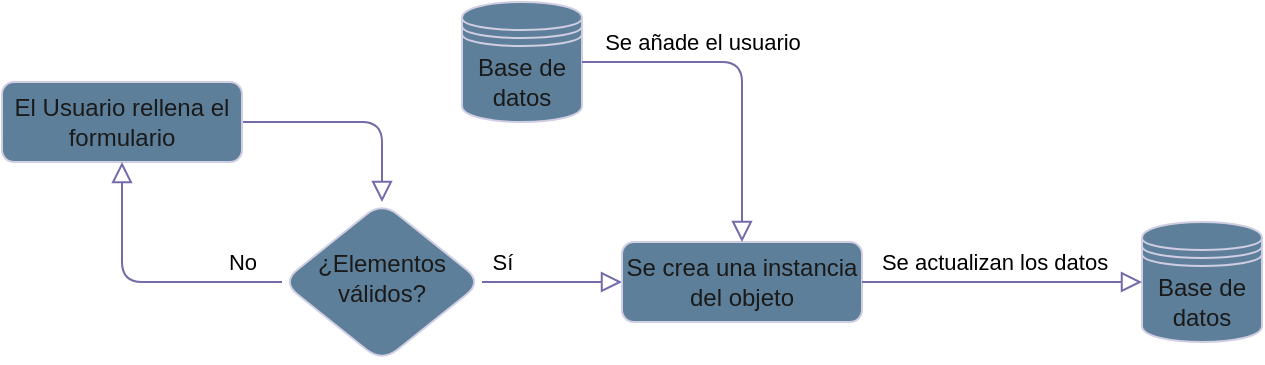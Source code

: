 <mxfile version="26.0.16">
  <diagram id="C5RBs43oDa-KdzZeNtuy" name="Page-1">
    <mxGraphModel dx="811" dy="473" grid="0" gridSize="10" guides="1" tooltips="1" connect="1" arrows="1" fold="1" page="1" pageScale="1" pageWidth="1169" pageHeight="827" background="none" math="0" shadow="0">
      <root>
        <mxCell id="WIyWlLk6GJQsqaUBKTNV-0" />
        <mxCell id="WIyWlLk6GJQsqaUBKTNV-1" parent="WIyWlLk6GJQsqaUBKTNV-0" />
        <mxCell id="WIyWlLk6GJQsqaUBKTNV-2" value="" style="rounded=1;html=1;jettySize=auto;orthogonalLoop=1;fontSize=11;endArrow=block;endFill=0;endSize=8;strokeWidth=1;shadow=0;labelBackgroundColor=none;edgeStyle=orthogonalEdgeStyle;strokeColor=#736CA8;fontColor=default;" parent="WIyWlLk6GJQsqaUBKTNV-1" source="WIyWlLk6GJQsqaUBKTNV-3" target="WIyWlLk6GJQsqaUBKTNV-6" edge="1">
          <mxGeometry relative="1" as="geometry" />
        </mxCell>
        <mxCell id="WIyWlLk6GJQsqaUBKTNV-3" value="El Usuario rellena el formulario" style="rounded=1;whiteSpace=wrap;html=1;fontSize=12;glass=0;strokeWidth=1;shadow=0;labelBackgroundColor=none;fillColor=#5D7F99;strokeColor=#D0CEE2;fontColor=#1A1A1A;" parent="WIyWlLk6GJQsqaUBKTNV-1" vertex="1">
          <mxGeometry x="270" y="363" width="120" height="40" as="geometry" />
        </mxCell>
        <mxCell id="WIyWlLk6GJQsqaUBKTNV-4" value="Sí" style="rounded=1;html=1;jettySize=auto;orthogonalLoop=1;fontSize=11;endArrow=block;endFill=0;endSize=8;strokeWidth=1;shadow=0;labelBackgroundColor=none;edgeStyle=orthogonalEdgeStyle;strokeColor=#736CA8;fontColor=default;" parent="WIyWlLk6GJQsqaUBKTNV-1" source="WIyWlLk6GJQsqaUBKTNV-6" edge="1">
          <mxGeometry x="-0.714" y="10" relative="1" as="geometry">
            <mxPoint as="offset" />
            <mxPoint x="580" y="463" as="targetPoint" />
          </mxGeometry>
        </mxCell>
        <mxCell id="WIyWlLk6GJQsqaUBKTNV-5" value="No" style="edgeStyle=orthogonalEdgeStyle;rounded=1;html=1;jettySize=auto;orthogonalLoop=1;fontSize=11;endArrow=block;endFill=0;endSize=8;strokeWidth=1;shadow=0;labelBackgroundColor=none;strokeColor=#736CA8;fontColor=default;entryX=0.5;entryY=1;entryDx=0;entryDy=0;" parent="WIyWlLk6GJQsqaUBKTNV-1" source="WIyWlLk6GJQsqaUBKTNV-6" target="WIyWlLk6GJQsqaUBKTNV-3" edge="1">
          <mxGeometry x="-0.714" y="-10" relative="1" as="geometry">
            <mxPoint as="offset" />
          </mxGeometry>
        </mxCell>
        <mxCell id="WIyWlLk6GJQsqaUBKTNV-6" value="¿Elementos&lt;div&gt;válidos?&lt;/div&gt;" style="rhombus;whiteSpace=wrap;html=1;shadow=0;fontFamily=Helvetica;fontSize=12;align=center;strokeWidth=1;spacing=6;spacingTop=-4;labelBackgroundColor=none;fillColor=#5D7F99;strokeColor=#D0CEE2;fontColor=#1A1A1A;rounded=1;" parent="WIyWlLk6GJQsqaUBKTNV-1" vertex="1">
          <mxGeometry x="410" y="423" width="100" height="80" as="geometry" />
        </mxCell>
        <mxCell id="WIyWlLk6GJQsqaUBKTNV-11" value="Se crea una instancia del objeto" style="rounded=1;whiteSpace=wrap;html=1;fontSize=12;glass=0;strokeWidth=1;shadow=0;labelBackgroundColor=none;fillColor=#5D7F99;strokeColor=#D0CEE2;fontColor=#1A1A1A;" parent="WIyWlLk6GJQsqaUBKTNV-1" vertex="1">
          <mxGeometry x="580" y="443" width="120" height="40" as="geometry" />
        </mxCell>
        <mxCell id="6u8F5dvvLnZfu8jKy_S6-0" value="Base de datos" style="shape=datastore;whiteSpace=wrap;html=1;strokeColor=#D0CEE2;fontColor=#1A1A1A;fillColor=#5D7F99;labelBackgroundColor=none;" parent="WIyWlLk6GJQsqaUBKTNV-1" vertex="1">
          <mxGeometry x="500" y="323" width="60" height="60" as="geometry" />
        </mxCell>
        <mxCell id="6u8F5dvvLnZfu8jKy_S6-34" value="Se añade el usuario" style="rounded=1;html=1;jettySize=auto;orthogonalLoop=1;fontSize=11;endArrow=block;endFill=0;endSize=8;strokeWidth=1;shadow=0;labelBackgroundColor=none;edgeStyle=orthogonalEdgeStyle;strokeColor=#736CA8;fontColor=default;exitX=1;exitY=0.5;exitDx=0;exitDy=0;entryX=0.5;entryY=0;entryDx=0;entryDy=0;" parent="WIyWlLk6GJQsqaUBKTNV-1" source="6u8F5dvvLnZfu8jKy_S6-0" target="WIyWlLk6GJQsqaUBKTNV-11" edge="1">
          <mxGeometry x="-0.294" y="10" relative="1" as="geometry">
            <mxPoint as="offset" />
            <mxPoint x="520" y="473" as="sourcePoint" />
            <mxPoint x="590" y="473" as="targetPoint" />
          </mxGeometry>
        </mxCell>
        <mxCell id="6u8F5dvvLnZfu8jKy_S6-35" value="Base de datos" style="shape=datastore;whiteSpace=wrap;html=1;strokeColor=#D0CEE2;fontColor=#1A1A1A;fillColor=#5D7F99;labelBackgroundColor=none;" parent="WIyWlLk6GJQsqaUBKTNV-1" vertex="1">
          <mxGeometry x="840" y="433" width="60" height="60" as="geometry" />
        </mxCell>
        <mxCell id="6u8F5dvvLnZfu8jKy_S6-36" value="Se actualizan los datos" style="rounded=1;html=1;jettySize=auto;orthogonalLoop=1;fontSize=11;endArrow=block;endFill=0;endSize=8;strokeWidth=1;shadow=0;labelBackgroundColor=none;edgeStyle=orthogonalEdgeStyle;strokeColor=#736CA8;fontColor=default;entryX=0;entryY=0.5;entryDx=0;entryDy=0;exitX=1;exitY=0.5;exitDx=0;exitDy=0;" parent="WIyWlLk6GJQsqaUBKTNV-1" source="WIyWlLk6GJQsqaUBKTNV-11" target="6u8F5dvvLnZfu8jKy_S6-35" edge="1">
          <mxGeometry x="-0.059" y="10" relative="1" as="geometry">
            <mxPoint as="offset" />
            <mxPoint x="520" y="473" as="sourcePoint" />
            <mxPoint x="590" y="473" as="targetPoint" />
          </mxGeometry>
        </mxCell>
      </root>
    </mxGraphModel>
  </diagram>
</mxfile>
